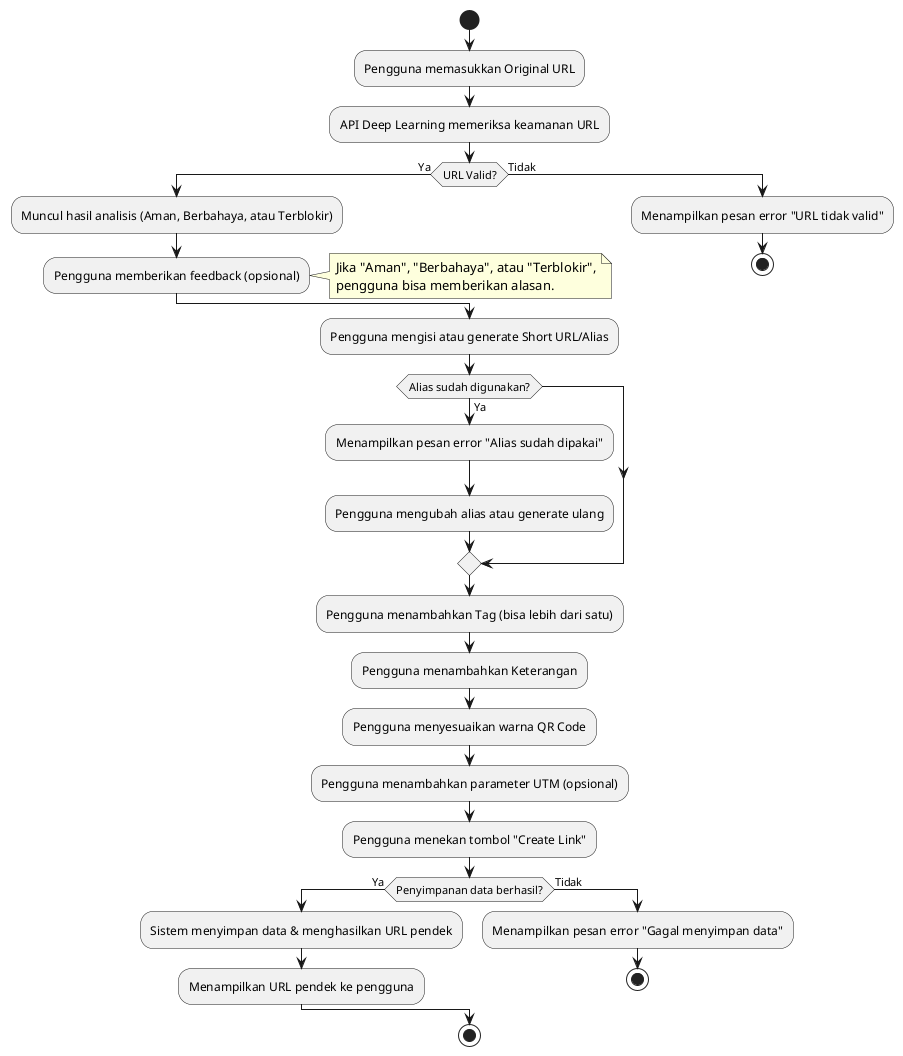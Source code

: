 @startuml

start
:Pengguna memasukkan Original URL;
:API Deep Learning memeriksa keamanan URL;

if (URL Valid?) then (Ya)
    :Muncul hasil analisis (Aman, Berbahaya, atau Terblokir);

    :Pengguna memberikan feedback (opsional);
        note right
        Jika "Aman", "Berbahaya", atau "Terblokir",
        pengguna bisa memberikan alasan.
        end note
else (Tidak)
    :Menampilkan pesan error "URL tidak valid";
    stop
endif

:Pengguna mengisi atau generate Short URL/Alias;

if (Alias sudah digunakan?) then (Ya)
    :Menampilkan pesan error "Alias sudah dipakai";
    :Pengguna mengubah alias atau generate ulang;
endif

:Pengguna menambahkan Tag (bisa lebih dari satu);
:Pengguna menambahkan Keterangan;
:Pengguna menyesuaikan warna QR Code;
:Pengguna menambahkan parameter UTM (opsional);

:Pengguna menekan tombol "Create Link";

if (Penyimpanan data berhasil?) then (Ya)
    :Sistem menyimpan data & menghasilkan URL pendek;
    :Menampilkan URL pendek ke pengguna;
else (Tidak)
    :Menampilkan pesan error "Gagal menyimpan data";
    stop
endif

stop

@enduml
